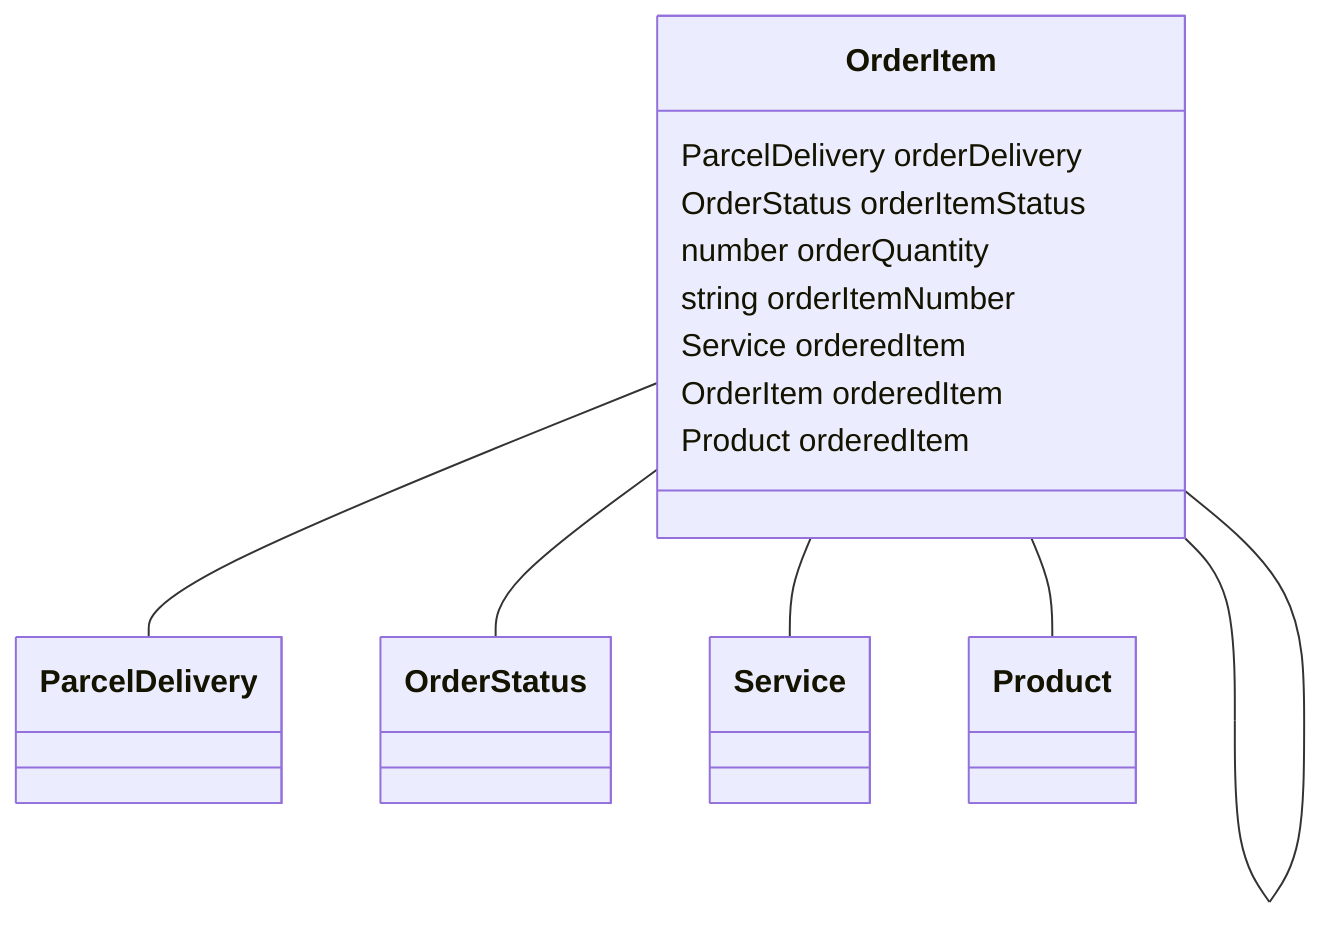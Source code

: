 classDiagram
  OrderItem -- ParcelDelivery
  OrderItem -- OrderStatus
  OrderItem -- Service
  OrderItem -- OrderItem
  OrderItem -- Product


class OrderItem {

  ParcelDelivery orderDelivery
  OrderStatus orderItemStatus
  number orderQuantity
  string orderItemNumber
  Service orderedItem
  OrderItem orderedItem
  Product orderedItem

 }